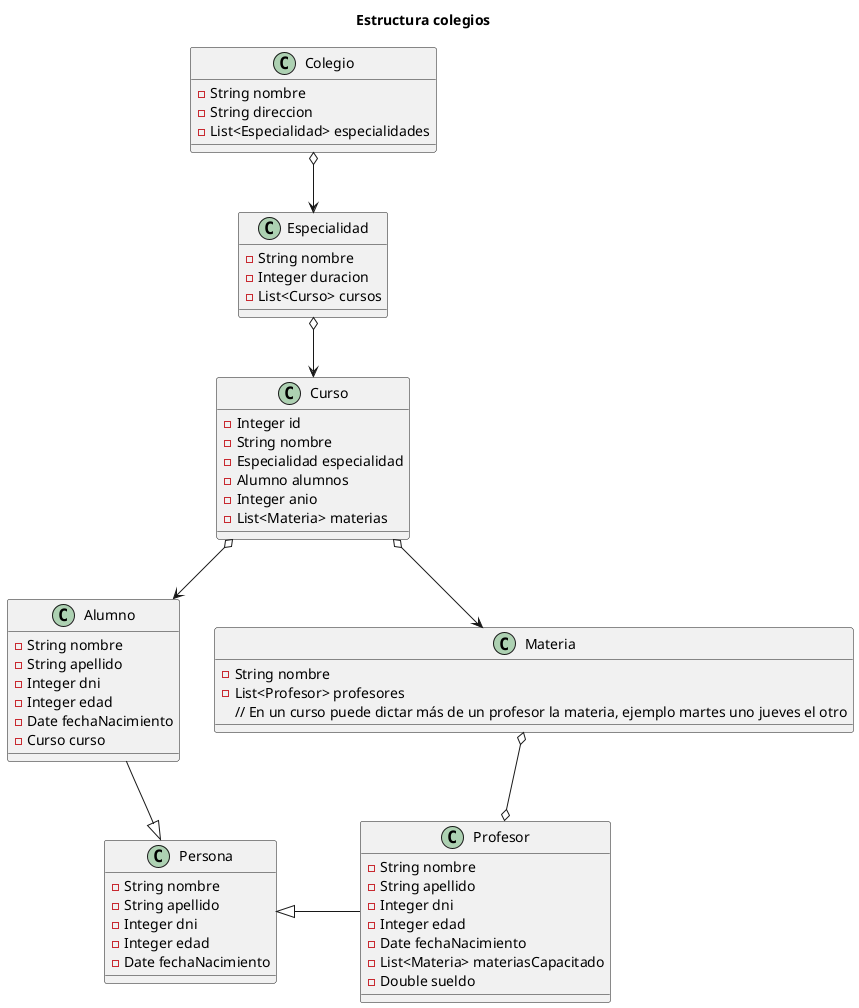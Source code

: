 @startuml 
title Estructura colegios

class Colegio{
    - String nombre
    - String direccion
    - List<Especialidad> especialidades
}

class Especialidad{
    - String nombre
    - Integer duracion
    - List<Curso> cursos
}

class Curso{
    - Integer id
    - String nombre
    - Especialidad especialidad
    - Alumno alumnos
    - Integer anio
    - List<Materia> materias
}

class Materia{
    - String nombre
    - List<Profesor> profesores
    // En un curso puede dictar más de un profesor la materia, ejemplo martes uno jueves el otro
}

Class Persona {
    - String nombre
    - String apellido
    - Integer dni
    - Integer edad
    - Date fechaNacimiento
}
class Alumno{
    - String nombre
    - String apellido
    - Integer dni
    - Integer edad
    - Date fechaNacimiento
    - Curso curso
}

class Profesor{
    - String nombre
    - String apellido
    - Integer dni
    - Integer edad
    - Date fechaNacimiento
    - List<Materia> materiasCapacitado
    - Double sueldo
}

Colegio o--> Especialidad
Especialidad o--> Curso
Curso o--> Alumno
Curso o--> Materia 
Materia o--o Profesor
Alumno -d-|> Persona
Profesor -l-|> Persona

@enduml
